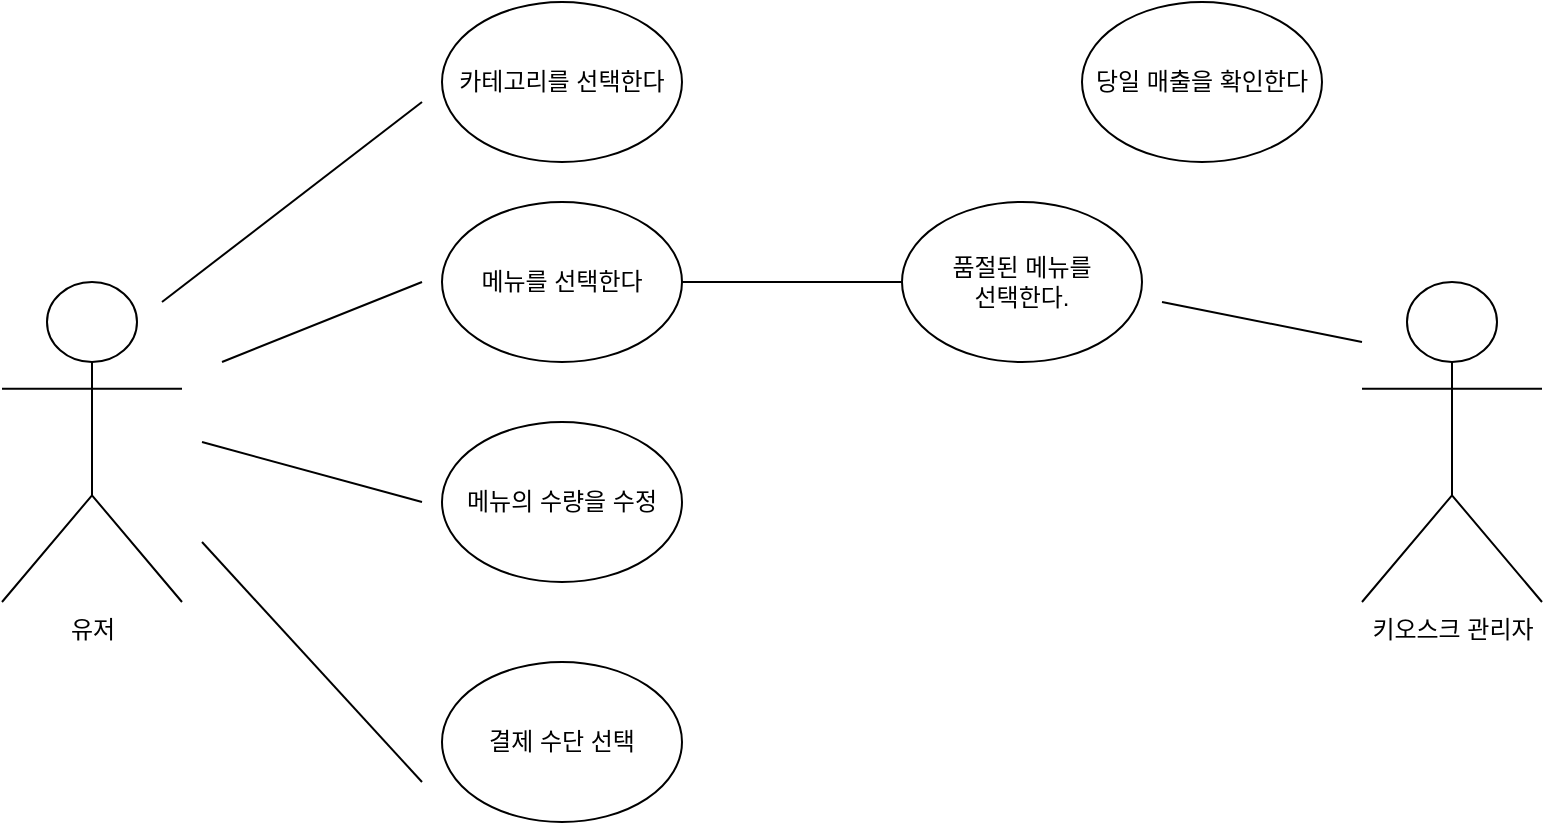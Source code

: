 <mxfile version="20.8.16" type="device"><diagram name="페이지-1" id="GQRVh8l2aQAFALmVs37O"><mxGraphModel dx="472" dy="828" grid="1" gridSize="10" guides="1" tooltips="1" connect="1" arrows="1" fold="1" page="1" pageScale="1" pageWidth="827" pageHeight="1169" math="0" shadow="0"><root><mxCell id="0"/><mxCell id="1" parent="0"/><mxCell id="ysCBVFn7prJUgN6N1maD-20" style="rounded=0;orthogonalLoop=1;jettySize=auto;html=1;endArrow=none;endFill=0;" parent="1" edge="1"><mxGeometry relative="1" as="geometry"><mxPoint x="160" y="240" as="sourcePoint"/><mxPoint x="290" y="140" as="targetPoint"/></mxGeometry></mxCell><mxCell id="ysCBVFn7prJUgN6N1maD-1" value="유저" style="shape=umlActor;verticalLabelPosition=bottom;verticalAlign=top;html=1;outlineConnect=0;" parent="1" vertex="1"><mxGeometry x="80" y="230" width="90" height="160" as="geometry"/></mxCell><mxCell id="ysCBVFn7prJUgN6N1maD-3" value="카테고리를 선택한다" style="ellipse;whiteSpace=wrap;html=1;" parent="1" vertex="1"><mxGeometry x="300" y="90" width="120" height="80" as="geometry"/></mxCell><mxCell id="ysCBVFn7prJUgN6N1maD-4" value="메뉴를 선택한다" style="ellipse;whiteSpace=wrap;html=1;" parent="1" vertex="1"><mxGeometry x="300" y="190" width="120" height="80" as="geometry"/></mxCell><mxCell id="ysCBVFn7prJUgN6N1maD-7" value="메뉴의 수량을 수정" style="ellipse;whiteSpace=wrap;html=1;" parent="1" vertex="1"><mxGeometry x="300" y="300" width="120" height="80" as="geometry"/></mxCell><mxCell id="ysCBVFn7prJUgN6N1maD-8" value="결제 수단 선택" style="ellipse;whiteSpace=wrap;html=1;" parent="1" vertex="1"><mxGeometry x="300" y="420" width="120" height="80" as="geometry"/></mxCell><mxCell id="ysCBVFn7prJUgN6N1maD-17" value="품절된 메뉴를 &lt;br&gt;선택한다." style="ellipse;whiteSpace=wrap;html=1;" parent="1" vertex="1"><mxGeometry x="530" y="190" width="120" height="80" as="geometry"/></mxCell><mxCell id="ysCBVFn7prJUgN6N1maD-19" value="키오스크 관리자" style="shape=umlActor;verticalLabelPosition=bottom;verticalAlign=top;html=1;outlineConnect=0;" parent="1" vertex="1"><mxGeometry x="760" y="230" width="90" height="160" as="geometry"/></mxCell><mxCell id="ysCBVFn7prJUgN6N1maD-21" style="rounded=0;orthogonalLoop=1;jettySize=auto;html=1;endArrow=none;endFill=0;" parent="1" edge="1"><mxGeometry relative="1" as="geometry"><mxPoint x="190" y="270" as="sourcePoint"/><mxPoint x="290" y="230" as="targetPoint"/></mxGeometry></mxCell><mxCell id="ysCBVFn7prJUgN6N1maD-23" style="rounded=0;orthogonalLoop=1;jettySize=auto;html=1;endArrow=none;endFill=0;" parent="1" edge="1"><mxGeometry relative="1" as="geometry"><mxPoint x="180" y="310" as="sourcePoint"/><mxPoint x="290" y="340" as="targetPoint"/></mxGeometry></mxCell><mxCell id="ysCBVFn7prJUgN6N1maD-24" style="rounded=0;orthogonalLoop=1;jettySize=auto;html=1;endArrow=none;endFill=0;" parent="1" edge="1"><mxGeometry relative="1" as="geometry"><mxPoint x="180" y="360" as="sourcePoint"/><mxPoint x="290" y="480" as="targetPoint"/></mxGeometry></mxCell><mxCell id="ysCBVFn7prJUgN6N1maD-26" style="rounded=0;orthogonalLoop=1;jettySize=auto;html=1;endArrow=none;endFill=0;" parent="1" edge="1"><mxGeometry relative="1" as="geometry"><mxPoint x="660" y="240" as="sourcePoint"/><mxPoint x="760" y="260" as="targetPoint"/></mxGeometry></mxCell><mxCell id="ysCBVFn7prJUgN6N1maD-27" style="rounded=0;orthogonalLoop=1;jettySize=auto;html=1;endArrow=none;endFill=0;entryX=0;entryY=0.5;entryDx=0;entryDy=0;" parent="1" target="ysCBVFn7prJUgN6N1maD-17" edge="1"><mxGeometry relative="1" as="geometry"><mxPoint x="420" y="230" as="sourcePoint"/><mxPoint x="520" y="250" as="targetPoint"/></mxGeometry></mxCell><mxCell id="ysCBVFn7prJUgN6N1maD-28" value="당일 매출을 확인한다" style="ellipse;whiteSpace=wrap;html=1;" parent="1" vertex="1"><mxGeometry x="620" y="90" width="120" height="80" as="geometry"/></mxCell></root></mxGraphModel></diagram></mxfile>
